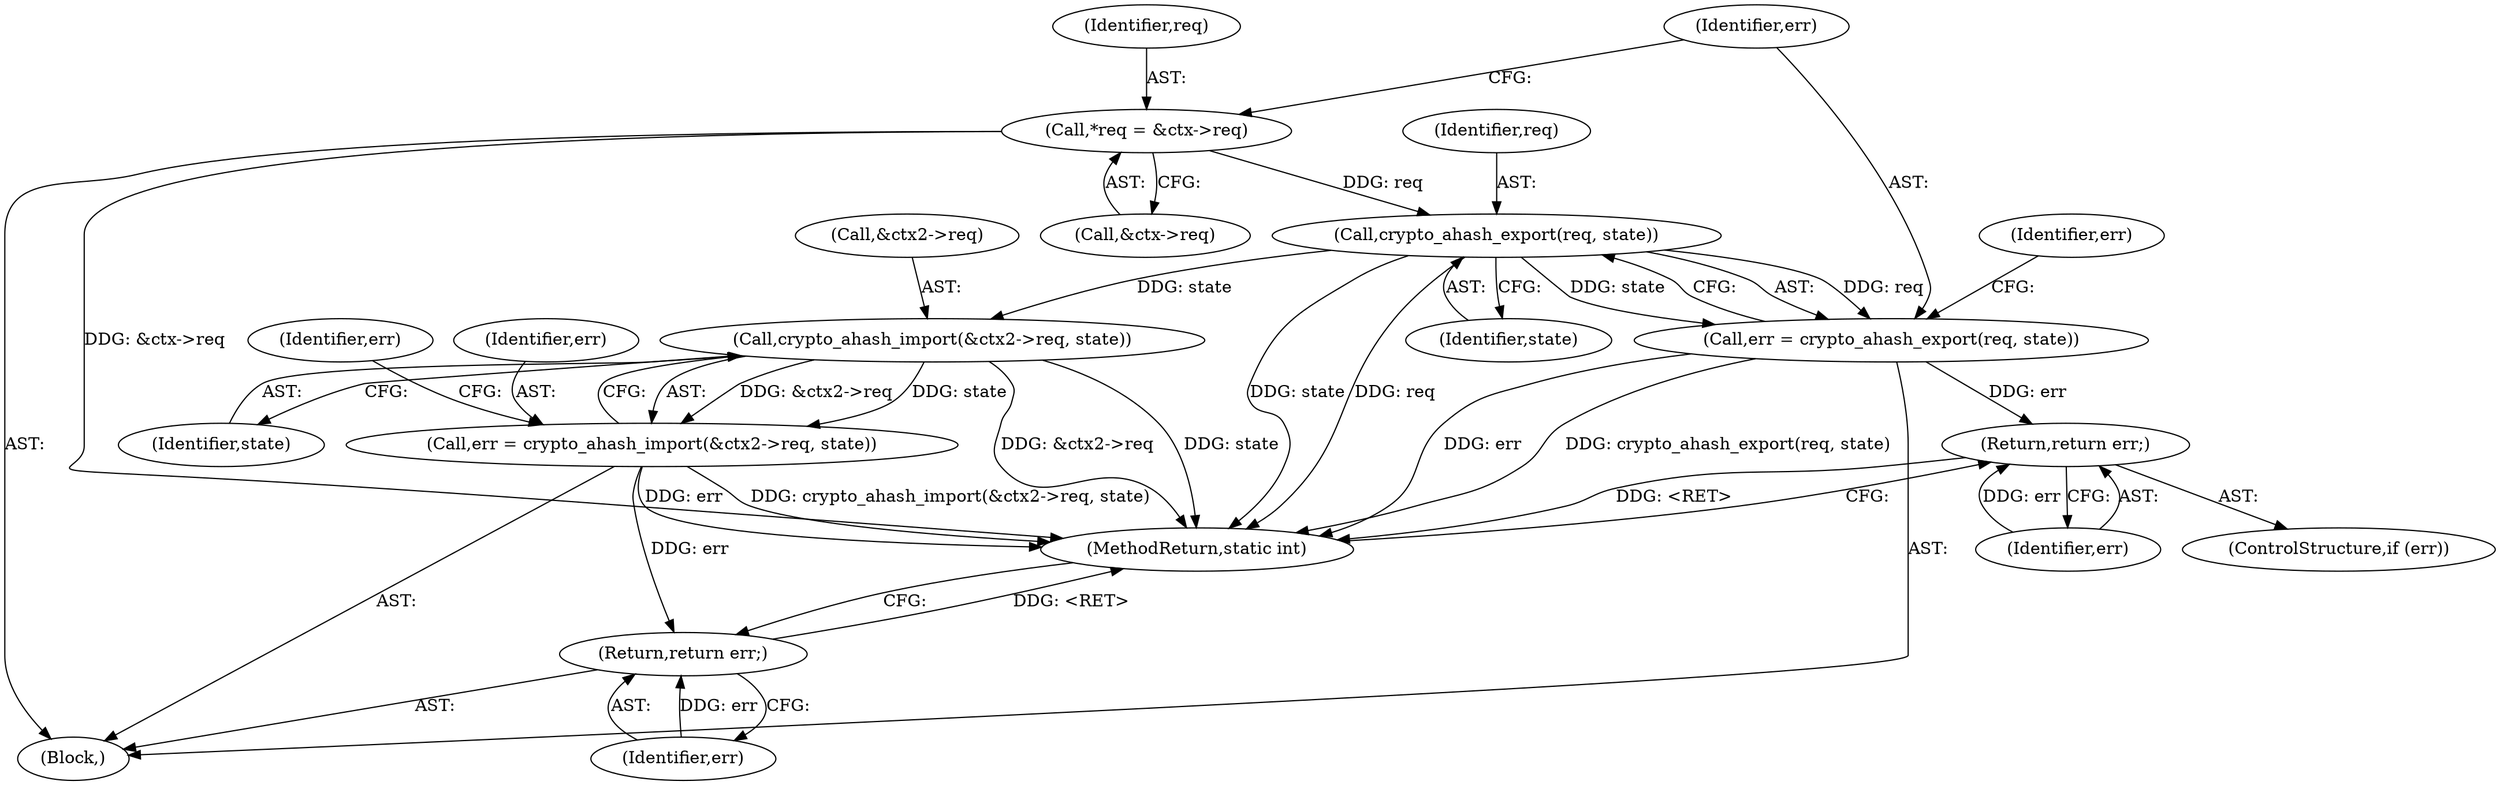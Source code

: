 digraph "0_linux_4afa5f9617927453ac04b24b584f6c718dfb4f45@pointer" {
"1000136" [label="(Call,crypto_ahash_export(req, state))"];
"1000123" [label="(Call,*req = &ctx->req)"];
"1000134" [label="(Call,err = crypto_ahash_export(req, state))"];
"1000141" [label="(Return,return err;)"];
"1000175" [label="(Call,crypto_ahash_import(&ctx2->req, state))"];
"1000173" [label="(Call,err = crypto_ahash_import(&ctx2->req, state))"];
"1000188" [label="(Return,return err;)"];
"1000123" [label="(Call,*req = &ctx->req)"];
"1000140" [label="(Identifier,err)"];
"1000142" [label="(Identifier,err)"];
"1000189" [label="(Identifier,err)"];
"1000137" [label="(Identifier,req)"];
"1000175" [label="(Call,crypto_ahash_import(&ctx2->req, state))"];
"1000176" [label="(Call,&ctx2->req)"];
"1000124" [label="(Identifier,req)"];
"1000136" [label="(Call,crypto_ahash_export(req, state))"];
"1000134" [label="(Call,err = crypto_ahash_export(req, state))"];
"1000180" [label="(Identifier,state)"];
"1000190" [label="(MethodReturn,static int)"];
"1000125" [label="(Call,&ctx->req)"];
"1000138" [label="(Identifier,state)"];
"1000135" [label="(Identifier,err)"];
"1000174" [label="(Identifier,err)"];
"1000188" [label="(Return,return err;)"];
"1000173" [label="(Call,err = crypto_ahash_import(&ctx2->req, state))"];
"1000141" [label="(Return,return err;)"];
"1000104" [label="(Block,)"];
"1000139" [label="(ControlStructure,if (err))"];
"1000182" [label="(Identifier,err)"];
"1000136" -> "1000134"  [label="AST: "];
"1000136" -> "1000138"  [label="CFG: "];
"1000137" -> "1000136"  [label="AST: "];
"1000138" -> "1000136"  [label="AST: "];
"1000134" -> "1000136"  [label="CFG: "];
"1000136" -> "1000190"  [label="DDG: state"];
"1000136" -> "1000190"  [label="DDG: req"];
"1000136" -> "1000134"  [label="DDG: req"];
"1000136" -> "1000134"  [label="DDG: state"];
"1000123" -> "1000136"  [label="DDG: req"];
"1000136" -> "1000175"  [label="DDG: state"];
"1000123" -> "1000104"  [label="AST: "];
"1000123" -> "1000125"  [label="CFG: "];
"1000124" -> "1000123"  [label="AST: "];
"1000125" -> "1000123"  [label="AST: "];
"1000135" -> "1000123"  [label="CFG: "];
"1000123" -> "1000190"  [label="DDG: &ctx->req"];
"1000134" -> "1000104"  [label="AST: "];
"1000135" -> "1000134"  [label="AST: "];
"1000140" -> "1000134"  [label="CFG: "];
"1000134" -> "1000190"  [label="DDG: err"];
"1000134" -> "1000190"  [label="DDG: crypto_ahash_export(req, state)"];
"1000134" -> "1000141"  [label="DDG: err"];
"1000141" -> "1000139"  [label="AST: "];
"1000141" -> "1000142"  [label="CFG: "];
"1000142" -> "1000141"  [label="AST: "];
"1000190" -> "1000141"  [label="CFG: "];
"1000141" -> "1000190"  [label="DDG: <RET>"];
"1000142" -> "1000141"  [label="DDG: err"];
"1000175" -> "1000173"  [label="AST: "];
"1000175" -> "1000180"  [label="CFG: "];
"1000176" -> "1000175"  [label="AST: "];
"1000180" -> "1000175"  [label="AST: "];
"1000173" -> "1000175"  [label="CFG: "];
"1000175" -> "1000190"  [label="DDG: state"];
"1000175" -> "1000190"  [label="DDG: &ctx2->req"];
"1000175" -> "1000173"  [label="DDG: &ctx2->req"];
"1000175" -> "1000173"  [label="DDG: state"];
"1000173" -> "1000104"  [label="AST: "];
"1000174" -> "1000173"  [label="AST: "];
"1000182" -> "1000173"  [label="CFG: "];
"1000173" -> "1000190"  [label="DDG: err"];
"1000173" -> "1000190"  [label="DDG: crypto_ahash_import(&ctx2->req, state)"];
"1000173" -> "1000188"  [label="DDG: err"];
"1000188" -> "1000104"  [label="AST: "];
"1000188" -> "1000189"  [label="CFG: "];
"1000189" -> "1000188"  [label="AST: "];
"1000190" -> "1000188"  [label="CFG: "];
"1000188" -> "1000190"  [label="DDG: <RET>"];
"1000189" -> "1000188"  [label="DDG: err"];
}
